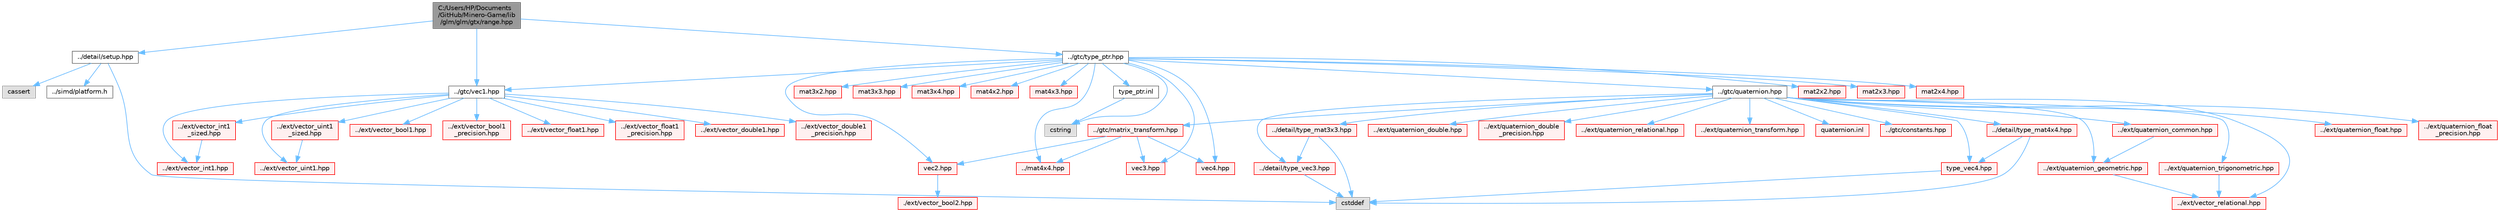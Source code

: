 digraph "C:/Users/HP/Documents/GitHub/Minero-Game/lib/glm/glm/gtx/range.hpp"
{
 // LATEX_PDF_SIZE
  bgcolor="transparent";
  edge [fontname=Helvetica,fontsize=10,labelfontname=Helvetica,labelfontsize=10];
  node [fontname=Helvetica,fontsize=10,shape=box,height=0.2,width=0.4];
  Node1 [id="Node000001",label="C:/Users/HP/Documents\l/GitHub/Minero-Game/lib\l/glm/glm/gtx/range.hpp",height=0.2,width=0.4,color="gray40", fillcolor="grey60", style="filled", fontcolor="black",tooltip=" "];
  Node1 -> Node2 [id="edge1_Node000001_Node000002",color="steelblue1",style="solid",tooltip=" "];
  Node2 [id="Node000002",label="../detail/setup.hpp",height=0.2,width=0.4,color="grey40", fillcolor="white", style="filled",URL="$lib_2glm_2glm_2detail_2setup_8hpp.html",tooltip=" "];
  Node2 -> Node3 [id="edge2_Node000002_Node000003",color="steelblue1",style="solid",tooltip=" "];
  Node3 [id="Node000003",label="cassert",height=0.2,width=0.4,color="grey60", fillcolor="#E0E0E0", style="filled",tooltip=" "];
  Node2 -> Node4 [id="edge3_Node000002_Node000004",color="steelblue1",style="solid",tooltip=" "];
  Node4 [id="Node000004",label="cstddef",height=0.2,width=0.4,color="grey60", fillcolor="#E0E0E0", style="filled",tooltip=" "];
  Node2 -> Node5 [id="edge4_Node000002_Node000005",color="steelblue1",style="solid",tooltip=" "];
  Node5 [id="Node000005",label="../simd/platform.h",height=0.2,width=0.4,color="grey40", fillcolor="white", style="filled",URL="$lib_2glm_2glm_2simd_2platform_8h.html",tooltip=" "];
  Node1 -> Node6 [id="edge5_Node000001_Node000006",color="steelblue1",style="solid",tooltip=" "];
  Node6 [id="Node000006",label="../gtc/type_ptr.hpp",height=0.2,width=0.4,color="grey40", fillcolor="white", style="filled",URL="$lib_2glm_2glm_2gtc_2type__ptr_8hpp.html",tooltip=" "];
  Node6 -> Node7 [id="edge6_Node000006_Node000007",color="steelblue1",style="solid",tooltip=" "];
  Node7 [id="Node000007",label="../gtc/quaternion.hpp",height=0.2,width=0.4,color="grey40", fillcolor="white", style="filled",URL="$lib_2glm_2glm_2gtc_2quaternion_8hpp.html",tooltip=" "];
  Node7 -> Node8 [id="edge7_Node000007_Node000008",color="steelblue1",style="solid",tooltip=" "];
  Node8 [id="Node000008",label="../gtc/constants.hpp",height=0.2,width=0.4,color="red", fillcolor="#FFF0F0", style="filled",URL="$lib_2glm_2glm_2gtc_2constants_8hpp.html",tooltip=" "];
  Node7 -> Node13 [id="edge8_Node000007_Node000013",color="steelblue1",style="solid",tooltip=" "];
  Node13 [id="Node000013",label="../gtc/matrix_transform.hpp",height=0.2,width=0.4,color="red", fillcolor="#FFF0F0", style="filled",URL="$lib_2glm_2glm_2gtc_2matrix__transform_8hpp.html",tooltip=" "];
  Node13 -> Node14 [id="edge9_Node000013_Node000014",color="steelblue1",style="solid",tooltip=" "];
  Node14 [id="Node000014",label="../mat4x4.hpp",height=0.2,width=0.4,color="red", fillcolor="#FFF0F0", style="filled",URL="$lib_2glm_2glm_2mat4x4_8hpp.html",tooltip=" "];
  Node13 -> Node23 [id="edge10_Node000013_Node000023",color="steelblue1",style="solid",tooltip=" "];
  Node23 [id="Node000023",label="vec2.hpp",height=0.2,width=0.4,color="red", fillcolor="#FFF0F0", style="filled",URL="$lib_2glm_2glm_2vec2_8hpp.html",tooltip=" "];
  Node23 -> Node24 [id="edge11_Node000023_Node000024",color="steelblue1",style="solid",tooltip=" "];
  Node24 [id="Node000024",label="./ext/vector_bool2.hpp",height=0.2,width=0.4,color="red", fillcolor="#FFF0F0", style="filled",URL="$lib_2glm_2glm_2ext_2vector__bool2_8hpp.html",tooltip=" "];
  Node13 -> Node38 [id="edge12_Node000013_Node000038",color="steelblue1",style="solid",tooltip=" "];
  Node38 [id="Node000038",label="vec3.hpp",height=0.2,width=0.4,color="red", fillcolor="#FFF0F0", style="filled",URL="$lib_2glm_2glm_2vec3_8hpp.html",tooltip=" "];
  Node13 -> Node51 [id="edge13_Node000013_Node000051",color="steelblue1",style="solid",tooltip=" "];
  Node51 [id="Node000051",label="vec4.hpp",height=0.2,width=0.4,color="red", fillcolor="#FFF0F0", style="filled",URL="$lib_2glm_2glm_2vec4_8hpp.html",tooltip=" "];
  Node7 -> Node147 [id="edge14_Node000007_Node000147",color="steelblue1",style="solid",tooltip=" "];
  Node147 [id="Node000147",label="../ext/vector_relational.hpp",height=0.2,width=0.4,color="red", fillcolor="#FFF0F0", style="filled",URL="$lib_2glm_2glm_2ext_2vector__relational_8hpp.html",tooltip=" "];
  Node7 -> Node150 [id="edge15_Node000007_Node000150",color="steelblue1",style="solid",tooltip=" "];
  Node150 [id="Node000150",label="../ext/quaternion_common.hpp",height=0.2,width=0.4,color="red", fillcolor="#FFF0F0", style="filled",URL="$lib_2glm_2glm_2ext_2quaternion__common_8hpp.html",tooltip=" "];
  Node150 -> Node151 [id="edge16_Node000150_Node000151",color="steelblue1",style="solid",tooltip=" "];
  Node151 [id="Node000151",label="../ext/quaternion_geometric.hpp",height=0.2,width=0.4,color="red", fillcolor="#FFF0F0", style="filled",URL="$lib_2glm_2glm_2ext_2quaternion__geometric_8hpp.html",tooltip=" "];
  Node151 -> Node147 [id="edge17_Node000151_Node000147",color="steelblue1",style="solid",tooltip=" "];
  Node7 -> Node155 [id="edge18_Node000007_Node000155",color="steelblue1",style="solid",tooltip=" "];
  Node155 [id="Node000155",label="../ext/quaternion_float.hpp",height=0.2,width=0.4,color="red", fillcolor="#FFF0F0", style="filled",URL="$lib_2glm_2glm_2ext_2quaternion__float_8hpp.html",tooltip=" "];
  Node7 -> Node160 [id="edge19_Node000007_Node000160",color="steelblue1",style="solid",tooltip=" "];
  Node160 [id="Node000160",label="../ext/quaternion_float\l_precision.hpp",height=0.2,width=0.4,color="red", fillcolor="#FFF0F0", style="filled",URL="$lib_2glm_2glm_2ext_2quaternion__float__precision_8hpp.html",tooltip=" "];
  Node7 -> Node161 [id="edge20_Node000007_Node000161",color="steelblue1",style="solid",tooltip=" "];
  Node161 [id="Node000161",label="../ext/quaternion_double.hpp",height=0.2,width=0.4,color="red", fillcolor="#FFF0F0", style="filled",URL="$lib_2glm_2glm_2ext_2quaternion__double_8hpp.html",tooltip=" "];
  Node7 -> Node162 [id="edge21_Node000007_Node000162",color="steelblue1",style="solid",tooltip=" "];
  Node162 [id="Node000162",label="../ext/quaternion_double\l_precision.hpp",height=0.2,width=0.4,color="red", fillcolor="#FFF0F0", style="filled",URL="$lib_2glm_2glm_2ext_2quaternion__double__precision_8hpp.html",tooltip=" "];
  Node7 -> Node157 [id="edge22_Node000007_Node000157",color="steelblue1",style="solid",tooltip=" "];
  Node157 [id="Node000157",label="../ext/quaternion_relational.hpp",height=0.2,width=0.4,color="red", fillcolor="#FFF0F0", style="filled",URL="$lib_2glm_2glm_2ext_2quaternion__relational_8hpp.html",tooltip=" "];
  Node7 -> Node151 [id="edge23_Node000007_Node000151",color="steelblue1",style="solid",tooltip=" "];
  Node7 -> Node163 [id="edge24_Node000007_Node000163",color="steelblue1",style="solid",tooltip=" "];
  Node163 [id="Node000163",label="../ext/quaternion_trigonometric.hpp",height=0.2,width=0.4,color="red", fillcolor="#FFF0F0", style="filled",URL="$lib_2glm_2glm_2ext_2quaternion__trigonometric_8hpp.html",tooltip=" "];
  Node163 -> Node147 [id="edge25_Node000163_Node000147",color="steelblue1",style="solid",tooltip=" "];
  Node7 -> Node165 [id="edge26_Node000007_Node000165",color="steelblue1",style="solid",tooltip=" "];
  Node165 [id="Node000165",label="../ext/quaternion_transform.hpp",height=0.2,width=0.4,color="red", fillcolor="#FFF0F0", style="filled",URL="$lib_2glm_2glm_2ext_2quaternion__transform_8hpp.html",tooltip=" "];
  Node7 -> Node92 [id="edge27_Node000007_Node000092",color="steelblue1",style="solid",tooltip=" "];
  Node92 [id="Node000092",label="../detail/type_mat3x3.hpp",height=0.2,width=0.4,color="red", fillcolor="#FFF0F0", style="filled",URL="$lib_2glm_2glm_2detail_2type__mat3x3_8hpp.html",tooltip=" "];
  Node92 -> Node40 [id="edge28_Node000092_Node000040",color="steelblue1",style="solid",tooltip=" "];
  Node40 [id="Node000040",label="../detail/type_vec3.hpp",height=0.2,width=0.4,color="red", fillcolor="#FFF0F0", style="filled",URL="$lib_2glm_2glm_2detail_2type__vec3_8hpp.html",tooltip=" "];
  Node40 -> Node4 [id="edge29_Node000040_Node000004",color="steelblue1",style="solid",tooltip=" "];
  Node92 -> Node4 [id="edge30_Node000092_Node000004",color="steelblue1",style="solid",tooltip=" "];
  Node7 -> Node16 [id="edge31_Node000007_Node000016",color="steelblue1",style="solid",tooltip=" "];
  Node16 [id="Node000016",label="../detail/type_mat4x4.hpp",height=0.2,width=0.4,color="red", fillcolor="#FFF0F0", style="filled",URL="$lib_2glm_2glm_2detail_2type__mat4x4_8hpp.html",tooltip=" "];
  Node16 -> Node17 [id="edge32_Node000016_Node000017",color="steelblue1",style="solid",tooltip=" "];
  Node17 [id="Node000017",label="type_vec4.hpp",height=0.2,width=0.4,color="red", fillcolor="#FFF0F0", style="filled",URL="$lib_2glm_2glm_2detail_2type__vec4_8hpp.html",tooltip=" "];
  Node17 -> Node4 [id="edge33_Node000017_Node000004",color="steelblue1",style="solid",tooltip=" "];
  Node16 -> Node4 [id="edge34_Node000016_Node000004",color="steelblue1",style="solid",tooltip=" "];
  Node7 -> Node40 [id="edge35_Node000007_Node000040",color="steelblue1",style="solid",tooltip=" "];
  Node7 -> Node17 [id="edge36_Node000007_Node000017",color="steelblue1",style="solid",tooltip=" "];
  Node7 -> Node167 [id="edge37_Node000007_Node000167",color="steelblue1",style="solid",tooltip=" "];
  Node167 [id="Node000167",label="quaternion.inl",height=0.2,width=0.4,color="red", fillcolor="#FFF0F0", style="filled",URL="$lib_2glm_2glm_2gtc_2quaternion_8inl.html",tooltip=" "];
  Node6 -> Node170 [id="edge38_Node000006_Node000170",color="steelblue1",style="solid",tooltip=" "];
  Node170 [id="Node000170",label="../gtc/vec1.hpp",height=0.2,width=0.4,color="grey40", fillcolor="white", style="filled",URL="$lib_2glm_2glm_2gtc_2vec1_8hpp.html",tooltip=" "];
  Node170 -> Node171 [id="edge39_Node000170_Node000171",color="steelblue1",style="solid",tooltip=" "];
  Node171 [id="Node000171",label="../ext/vector_bool1.hpp",height=0.2,width=0.4,color="red", fillcolor="#FFF0F0", style="filled",URL="$lib_2glm_2glm_2ext_2vector__bool1_8hpp.html",tooltip=" "];
  Node170 -> Node172 [id="edge40_Node000170_Node000172",color="steelblue1",style="solid",tooltip=" "];
  Node172 [id="Node000172",label="../ext/vector_bool1\l_precision.hpp",height=0.2,width=0.4,color="red", fillcolor="#FFF0F0", style="filled",URL="$lib_2glm_2glm_2ext_2vector__bool1__precision_8hpp.html",tooltip=" "];
  Node170 -> Node173 [id="edge41_Node000170_Node000173",color="steelblue1",style="solid",tooltip=" "];
  Node173 [id="Node000173",label="../ext/vector_float1.hpp",height=0.2,width=0.4,color="red", fillcolor="#FFF0F0", style="filled",URL="$lib_2glm_2glm_2ext_2vector__float1_8hpp.html",tooltip=" "];
  Node170 -> Node174 [id="edge42_Node000170_Node000174",color="steelblue1",style="solid",tooltip=" "];
  Node174 [id="Node000174",label="../ext/vector_float1\l_precision.hpp",height=0.2,width=0.4,color="red", fillcolor="#FFF0F0", style="filled",URL="$lib_2glm_2glm_2ext_2vector__float1__precision_8hpp.html",tooltip=" "];
  Node170 -> Node175 [id="edge43_Node000170_Node000175",color="steelblue1",style="solid",tooltip=" "];
  Node175 [id="Node000175",label="../ext/vector_double1.hpp",height=0.2,width=0.4,color="red", fillcolor="#FFF0F0", style="filled",URL="$lib_2glm_2glm_2ext_2vector__double1_8hpp.html",tooltip=" "];
  Node170 -> Node176 [id="edge44_Node000170_Node000176",color="steelblue1",style="solid",tooltip=" "];
  Node176 [id="Node000176",label="../ext/vector_double1\l_precision.hpp",height=0.2,width=0.4,color="red", fillcolor="#FFF0F0", style="filled",URL="$lib_2glm_2glm_2ext_2vector__double1__precision_8hpp.html",tooltip=" "];
  Node170 -> Node177 [id="edge45_Node000170_Node000177",color="steelblue1",style="solid",tooltip=" "];
  Node177 [id="Node000177",label="../ext/vector_int1.hpp",height=0.2,width=0.4,color="red", fillcolor="#FFF0F0", style="filled",URL="$lib_2glm_2glm_2ext_2vector__int1_8hpp.html",tooltip=" "];
  Node170 -> Node178 [id="edge46_Node000170_Node000178",color="steelblue1",style="solid",tooltip=" "];
  Node178 [id="Node000178",label="../ext/vector_int1\l_sized.hpp",height=0.2,width=0.4,color="red", fillcolor="#FFF0F0", style="filled",URL="$lib_2glm_2glm_2ext_2vector__int1__sized_8hpp.html",tooltip=" "];
  Node178 -> Node177 [id="edge47_Node000178_Node000177",color="steelblue1",style="solid",tooltip=" "];
  Node170 -> Node179 [id="edge48_Node000170_Node000179",color="steelblue1",style="solid",tooltip=" "];
  Node179 [id="Node000179",label="../ext/vector_uint1.hpp",height=0.2,width=0.4,color="red", fillcolor="#FFF0F0", style="filled",URL="$lib_2glm_2glm_2ext_2vector__uint1_8hpp.html",tooltip=" "];
  Node170 -> Node180 [id="edge49_Node000170_Node000180",color="steelblue1",style="solid",tooltip=" "];
  Node180 [id="Node000180",label="../ext/vector_uint1\l_sized.hpp",height=0.2,width=0.4,color="red", fillcolor="#FFF0F0", style="filled",URL="$lib_2glm_2glm_2ext_2vector__uint1__sized_8hpp.html",tooltip=" "];
  Node180 -> Node179 [id="edge50_Node000180_Node000179",color="steelblue1",style="solid",tooltip=" "];
  Node6 -> Node23 [id="edge51_Node000006_Node000023",color="steelblue1",style="solid",tooltip=" "];
  Node6 -> Node38 [id="edge52_Node000006_Node000038",color="steelblue1",style="solid",tooltip=" "];
  Node6 -> Node51 [id="edge53_Node000006_Node000051",color="steelblue1",style="solid",tooltip=" "];
  Node6 -> Node62 [id="edge54_Node000006_Node000062",color="steelblue1",style="solid",tooltip=" "];
  Node62 [id="Node000062",label="mat2x2.hpp",height=0.2,width=0.4,color="red", fillcolor="#FFF0F0", style="filled",URL="$lib_2glm_2glm_2mat2x2_8hpp.html",tooltip=" "];
  Node6 -> Node69 [id="edge55_Node000006_Node000069",color="steelblue1",style="solid",tooltip=" "];
  Node69 [id="Node000069",label="mat2x3.hpp",height=0.2,width=0.4,color="red", fillcolor="#FFF0F0", style="filled",URL="$lib_2glm_2glm_2mat2x3_8hpp.html",tooltip=" "];
  Node6 -> Node76 [id="edge56_Node000006_Node000076",color="steelblue1",style="solid",tooltip=" "];
  Node76 [id="Node000076",label="mat2x4.hpp",height=0.2,width=0.4,color="red", fillcolor="#FFF0F0", style="filled",URL="$lib_2glm_2glm_2mat2x4_8hpp.html",tooltip=" "];
  Node6 -> Node83 [id="edge57_Node000006_Node000083",color="steelblue1",style="solid",tooltip=" "];
  Node83 [id="Node000083",label="mat3x2.hpp",height=0.2,width=0.4,color="red", fillcolor="#FFF0F0", style="filled",URL="$lib_2glm_2glm_2mat3x2_8hpp.html",tooltip=" "];
  Node6 -> Node90 [id="edge58_Node000006_Node000090",color="steelblue1",style="solid",tooltip=" "];
  Node90 [id="Node000090",label="mat3x3.hpp",height=0.2,width=0.4,color="red", fillcolor="#FFF0F0", style="filled",URL="$lib_2glm_2glm_2mat3x3_8hpp.html",tooltip=" "];
  Node6 -> Node97 [id="edge59_Node000006_Node000097",color="steelblue1",style="solid",tooltip=" "];
  Node97 [id="Node000097",label="mat3x4.hpp",height=0.2,width=0.4,color="red", fillcolor="#FFF0F0", style="filled",URL="$lib_2glm_2glm_2mat3x4_8hpp.html",tooltip=" "];
  Node6 -> Node104 [id="edge60_Node000006_Node000104",color="steelblue1",style="solid",tooltip=" "];
  Node104 [id="Node000104",label="mat4x2.hpp",height=0.2,width=0.4,color="red", fillcolor="#FFF0F0", style="filled",URL="$lib_2glm_2glm_2mat4x2_8hpp.html",tooltip=" "];
  Node6 -> Node111 [id="edge61_Node000006_Node000111",color="steelblue1",style="solid",tooltip=" "];
  Node111 [id="Node000111",label="mat4x3.hpp",height=0.2,width=0.4,color="red", fillcolor="#FFF0F0", style="filled",URL="$lib_2glm_2glm_2mat4x3_8hpp.html",tooltip=" "];
  Node6 -> Node14 [id="edge62_Node000006_Node000014",color="steelblue1",style="solid",tooltip=" "];
  Node6 -> Node181 [id="edge63_Node000006_Node000181",color="steelblue1",style="solid",tooltip=" "];
  Node181 [id="Node000181",label="cstring",height=0.2,width=0.4,color="grey60", fillcolor="#E0E0E0", style="filled",tooltip=" "];
  Node6 -> Node182 [id="edge64_Node000006_Node000182",color="steelblue1",style="solid",tooltip=" "];
  Node182 [id="Node000182",label="type_ptr.inl",height=0.2,width=0.4,color="grey40", fillcolor="white", style="filled",URL="$lib_2glm_2glm_2gtc_2type__ptr_8inl.html",tooltip=" "];
  Node182 -> Node181 [id="edge65_Node000182_Node000181",color="steelblue1",style="solid",tooltip=" "];
  Node1 -> Node170 [id="edge66_Node000001_Node000170",color="steelblue1",style="solid",tooltip=" "];
}
